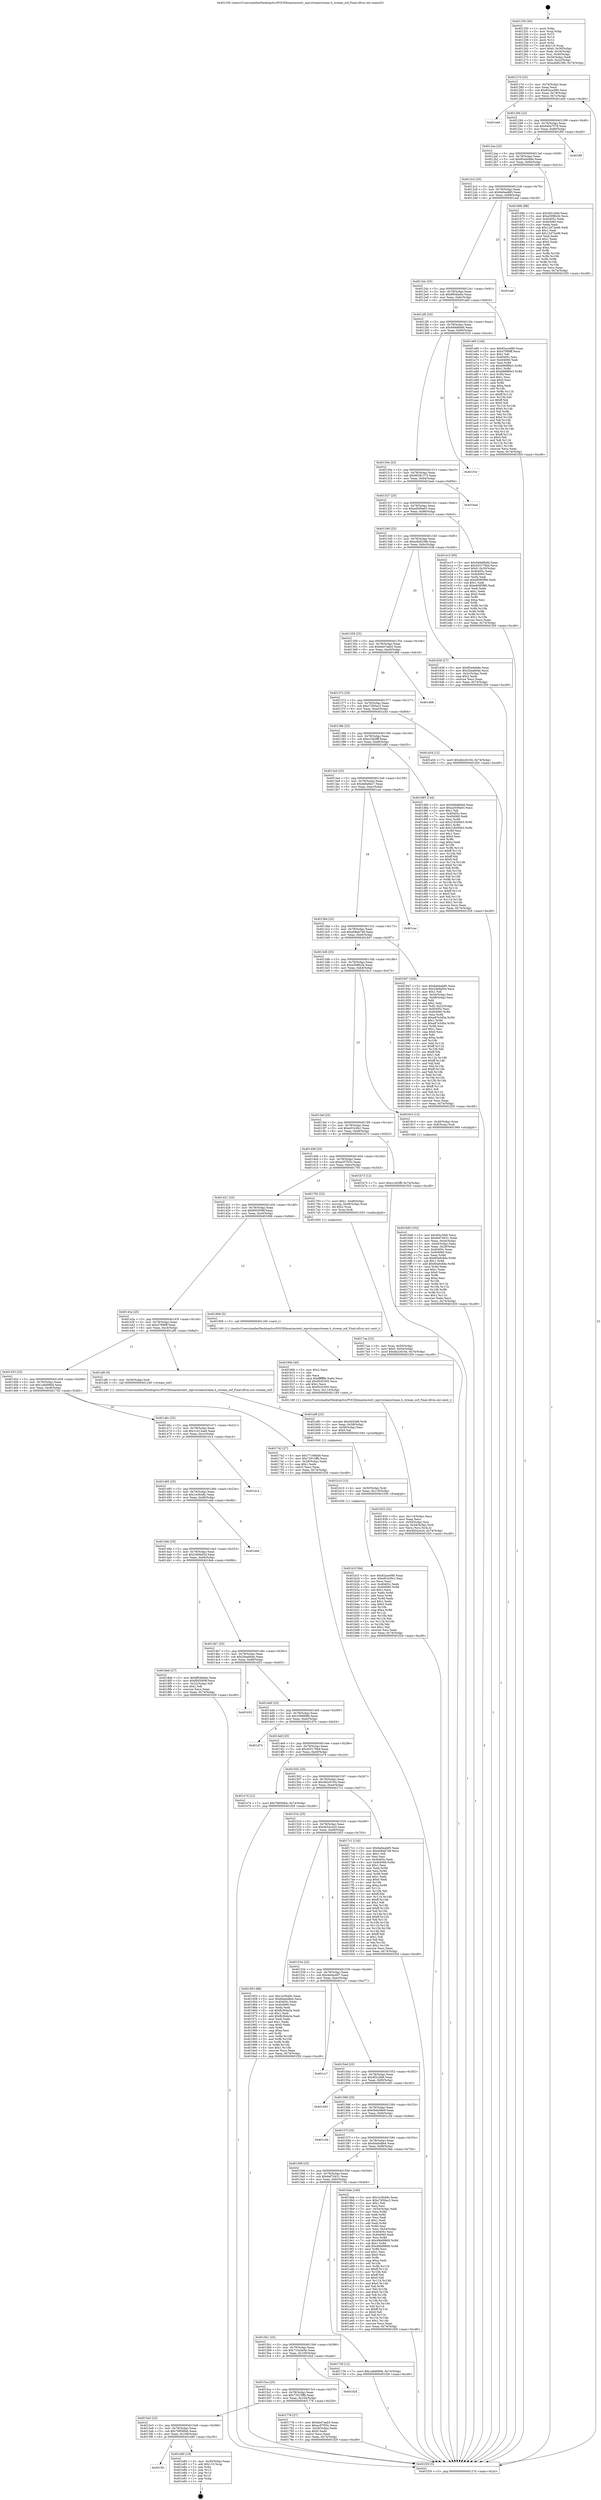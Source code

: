digraph "0x401250" {
  label = "0x401250 (/mnt/c/Users/mathe/Desktop/tcc/POCII/binaries/extr_mpvstreamstream.h_stream_eof_Final-ollvm.out::main(0))"
  labelloc = "t"
  node[shape=record]

  Entry [label="",width=0.3,height=0.3,shape=circle,fillcolor=black,style=filled]
  "0x40127d" [label="{
     0x40127d [23]\l
     | [instrs]\l
     &nbsp;&nbsp;0x40127d \<+3\>: mov -0x74(%rbp),%eax\l
     &nbsp;&nbsp;0x401280 \<+2\>: mov %eax,%ecx\l
     &nbsp;&nbsp;0x401282 \<+6\>: sub $0x82ace080,%ecx\l
     &nbsp;&nbsp;0x401288 \<+3\>: mov %eax,-0x78(%rbp)\l
     &nbsp;&nbsp;0x40128b \<+3\>: mov %ecx,-0x7c(%rbp)\l
     &nbsp;&nbsp;0x40128e \<+6\>: je 0000000000401ed4 \<main+0xc84\>\l
  }"]
  "0x401ed4" [label="{
     0x401ed4\l
  }", style=dashed]
  "0x401294" [label="{
     0x401294 [22]\l
     | [instrs]\l
     &nbsp;&nbsp;0x401294 \<+5\>: jmp 0000000000401299 \<main+0x49\>\l
     &nbsp;&nbsp;0x401299 \<+3\>: mov -0x78(%rbp),%eax\l
     &nbsp;&nbsp;0x40129c \<+5\>: sub $0x840a7578,%eax\l
     &nbsp;&nbsp;0x4012a1 \<+3\>: mov %eax,-0x80(%rbp)\l
     &nbsp;&nbsp;0x4012a4 \<+6\>: je 0000000000401f0f \<main+0xcbf\>\l
  }"]
  Exit [label="",width=0.3,height=0.3,shape=circle,fillcolor=black,style=filled,peripheries=2]
  "0x401f0f" [label="{
     0x401f0f\l
  }", style=dashed]
  "0x4012aa" [label="{
     0x4012aa [25]\l
     | [instrs]\l
     &nbsp;&nbsp;0x4012aa \<+5\>: jmp 00000000004012af \<main+0x5f\>\l
     &nbsp;&nbsp;0x4012af \<+3\>: mov -0x78(%rbp),%eax\l
     &nbsp;&nbsp;0x4012b2 \<+5\>: sub $0x85a4d48e,%eax\l
     &nbsp;&nbsp;0x4012b7 \<+6\>: mov %eax,-0x84(%rbp)\l
     &nbsp;&nbsp;0x4012bd \<+6\>: je 000000000040166b \<main+0x41b\>\l
  }"]
  "0x4015fc" [label="{
     0x4015fc\l
  }", style=dashed]
  "0x40166b" [label="{
     0x40166b [88]\l
     | [instrs]\l
     &nbsp;&nbsp;0x40166b \<+5\>: mov $0x4f2c2fe6,%eax\l
     &nbsp;&nbsp;0x401670 \<+5\>: mov $0xe599fe2b,%ecx\l
     &nbsp;&nbsp;0x401675 \<+7\>: mov 0x40405c,%edx\l
     &nbsp;&nbsp;0x40167c \<+7\>: mov 0x404060,%esi\l
     &nbsp;&nbsp;0x401683 \<+2\>: mov %edx,%edi\l
     &nbsp;&nbsp;0x401685 \<+6\>: sub $0x12d72ed6,%edi\l
     &nbsp;&nbsp;0x40168b \<+3\>: sub $0x1,%edi\l
     &nbsp;&nbsp;0x40168e \<+6\>: add $0x12d72ed6,%edi\l
     &nbsp;&nbsp;0x401694 \<+3\>: imul %edi,%edx\l
     &nbsp;&nbsp;0x401697 \<+3\>: and $0x1,%edx\l
     &nbsp;&nbsp;0x40169a \<+3\>: cmp $0x0,%edx\l
     &nbsp;&nbsp;0x40169d \<+4\>: sete %r8b\l
     &nbsp;&nbsp;0x4016a1 \<+3\>: cmp $0xa,%esi\l
     &nbsp;&nbsp;0x4016a4 \<+4\>: setl %r9b\l
     &nbsp;&nbsp;0x4016a8 \<+3\>: mov %r8b,%r10b\l
     &nbsp;&nbsp;0x4016ab \<+3\>: and %r9b,%r10b\l
     &nbsp;&nbsp;0x4016ae \<+3\>: xor %r9b,%r8b\l
     &nbsp;&nbsp;0x4016b1 \<+3\>: or %r8b,%r10b\l
     &nbsp;&nbsp;0x4016b4 \<+4\>: test $0x1,%r10b\l
     &nbsp;&nbsp;0x4016b8 \<+3\>: cmovne %ecx,%eax\l
     &nbsp;&nbsp;0x4016bb \<+3\>: mov %eax,-0x74(%rbp)\l
     &nbsp;&nbsp;0x4016be \<+5\>: jmp 0000000000401f29 \<main+0xcd9\>\l
  }"]
  "0x4012c3" [label="{
     0x4012c3 [25]\l
     | [instrs]\l
     &nbsp;&nbsp;0x4012c3 \<+5\>: jmp 00000000004012c8 \<main+0x78\>\l
     &nbsp;&nbsp;0x4012c8 \<+3\>: mov -0x78(%rbp),%eax\l
     &nbsp;&nbsp;0x4012cb \<+5\>: sub $0x8a0eab85,%eax\l
     &nbsp;&nbsp;0x4012d0 \<+6\>: mov %eax,-0x88(%rbp)\l
     &nbsp;&nbsp;0x4012d6 \<+6\>: je 0000000000401eaf \<main+0xc5f\>\l
  }"]
  "0x401e80" [label="{
     0x401e80 [19]\l
     | [instrs]\l
     &nbsp;&nbsp;0x401e80 \<+3\>: mov -0x30(%rbp),%eax\l
     &nbsp;&nbsp;0x401e83 \<+7\>: add $0x110,%rsp\l
     &nbsp;&nbsp;0x401e8a \<+1\>: pop %rbx\l
     &nbsp;&nbsp;0x401e8b \<+2\>: pop %r12\l
     &nbsp;&nbsp;0x401e8d \<+2\>: pop %r14\l
     &nbsp;&nbsp;0x401e8f \<+2\>: pop %r15\l
     &nbsp;&nbsp;0x401e91 \<+1\>: pop %rbp\l
     &nbsp;&nbsp;0x401e92 \<+1\>: ret\l
  }"]
  "0x401eaf" [label="{
     0x401eaf\l
  }", style=dashed]
  "0x4012dc" [label="{
     0x4012dc [25]\l
     | [instrs]\l
     &nbsp;&nbsp;0x4012dc \<+5\>: jmp 00000000004012e1 \<main+0x91\>\l
     &nbsp;&nbsp;0x4012e1 \<+3\>: mov -0x78(%rbp),%eax\l
     &nbsp;&nbsp;0x4012e4 \<+5\>: sub $0x8f04bebe,%eax\l
     &nbsp;&nbsp;0x4012e9 \<+6\>: mov %eax,-0x8c(%rbp)\l
     &nbsp;&nbsp;0x4012ef \<+6\>: je 0000000000401a60 \<main+0x810\>\l
  }"]
  "0x401b1f" [label="{
     0x401b1f [84]\l
     | [instrs]\l
     &nbsp;&nbsp;0x401b1f \<+5\>: mov $0x82ace080,%eax\l
     &nbsp;&nbsp;0x401b24 \<+5\>: mov $0xe91b3fe1,%esi\l
     &nbsp;&nbsp;0x401b29 \<+2\>: xor %ecx,%ecx\l
     &nbsp;&nbsp;0x401b2b \<+7\>: mov 0x40405c,%edx\l
     &nbsp;&nbsp;0x401b32 \<+8\>: mov 0x404060,%r8d\l
     &nbsp;&nbsp;0x401b3a \<+3\>: sub $0x1,%ecx\l
     &nbsp;&nbsp;0x401b3d \<+3\>: mov %edx,%r9d\l
     &nbsp;&nbsp;0x401b40 \<+3\>: add %ecx,%r9d\l
     &nbsp;&nbsp;0x401b43 \<+4\>: imul %r9d,%edx\l
     &nbsp;&nbsp;0x401b47 \<+3\>: and $0x1,%edx\l
     &nbsp;&nbsp;0x401b4a \<+3\>: cmp $0x0,%edx\l
     &nbsp;&nbsp;0x401b4d \<+4\>: sete %r10b\l
     &nbsp;&nbsp;0x401b51 \<+4\>: cmp $0xa,%r8d\l
     &nbsp;&nbsp;0x401b55 \<+4\>: setl %r11b\l
     &nbsp;&nbsp;0x401b59 \<+3\>: mov %r10b,%bl\l
     &nbsp;&nbsp;0x401b5c \<+3\>: and %r11b,%bl\l
     &nbsp;&nbsp;0x401b5f \<+3\>: xor %r11b,%r10b\l
     &nbsp;&nbsp;0x401b62 \<+3\>: or %r10b,%bl\l
     &nbsp;&nbsp;0x401b65 \<+3\>: test $0x1,%bl\l
     &nbsp;&nbsp;0x401b68 \<+3\>: cmovne %esi,%eax\l
     &nbsp;&nbsp;0x401b6b \<+3\>: mov %eax,-0x74(%rbp)\l
     &nbsp;&nbsp;0x401b6e \<+5\>: jmp 0000000000401f29 \<main+0xcd9\>\l
  }"]
  "0x401a60" [label="{
     0x401a60 [144]\l
     | [instrs]\l
     &nbsp;&nbsp;0x401a60 \<+5\>: mov $0x82ace080,%eax\l
     &nbsp;&nbsp;0x401a65 \<+5\>: mov $0x47999ff,%ecx\l
     &nbsp;&nbsp;0x401a6a \<+2\>: mov $0x1,%dl\l
     &nbsp;&nbsp;0x401a6c \<+7\>: mov 0x40405c,%esi\l
     &nbsp;&nbsp;0x401a73 \<+7\>: mov 0x404060,%edi\l
     &nbsp;&nbsp;0x401a7a \<+3\>: mov %esi,%r8d\l
     &nbsp;&nbsp;0x401a7d \<+7\>: sub $0xb968f0e3,%r8d\l
     &nbsp;&nbsp;0x401a84 \<+4\>: sub $0x1,%r8d\l
     &nbsp;&nbsp;0x401a88 \<+7\>: add $0xb968f0e3,%r8d\l
     &nbsp;&nbsp;0x401a8f \<+4\>: imul %r8d,%esi\l
     &nbsp;&nbsp;0x401a93 \<+3\>: and $0x1,%esi\l
     &nbsp;&nbsp;0x401a96 \<+3\>: cmp $0x0,%esi\l
     &nbsp;&nbsp;0x401a99 \<+4\>: sete %r9b\l
     &nbsp;&nbsp;0x401a9d \<+3\>: cmp $0xa,%edi\l
     &nbsp;&nbsp;0x401aa0 \<+4\>: setl %r10b\l
     &nbsp;&nbsp;0x401aa4 \<+3\>: mov %r9b,%r11b\l
     &nbsp;&nbsp;0x401aa7 \<+4\>: xor $0xff,%r11b\l
     &nbsp;&nbsp;0x401aab \<+3\>: mov %r10b,%bl\l
     &nbsp;&nbsp;0x401aae \<+3\>: xor $0xff,%bl\l
     &nbsp;&nbsp;0x401ab1 \<+3\>: xor $0x0,%dl\l
     &nbsp;&nbsp;0x401ab4 \<+3\>: mov %r11b,%r14b\l
     &nbsp;&nbsp;0x401ab7 \<+4\>: and $0x0,%r14b\l
     &nbsp;&nbsp;0x401abb \<+3\>: and %dl,%r9b\l
     &nbsp;&nbsp;0x401abe \<+3\>: mov %bl,%r15b\l
     &nbsp;&nbsp;0x401ac1 \<+4\>: and $0x0,%r15b\l
     &nbsp;&nbsp;0x401ac5 \<+3\>: and %dl,%r10b\l
     &nbsp;&nbsp;0x401ac8 \<+3\>: or %r9b,%r14b\l
     &nbsp;&nbsp;0x401acb \<+3\>: or %r10b,%r15b\l
     &nbsp;&nbsp;0x401ace \<+3\>: xor %r15b,%r14b\l
     &nbsp;&nbsp;0x401ad1 \<+3\>: or %bl,%r11b\l
     &nbsp;&nbsp;0x401ad4 \<+4\>: xor $0xff,%r11b\l
     &nbsp;&nbsp;0x401ad8 \<+3\>: or $0x0,%dl\l
     &nbsp;&nbsp;0x401adb \<+3\>: and %dl,%r11b\l
     &nbsp;&nbsp;0x401ade \<+3\>: or %r11b,%r14b\l
     &nbsp;&nbsp;0x401ae1 \<+4\>: test $0x1,%r14b\l
     &nbsp;&nbsp;0x401ae5 \<+3\>: cmovne %ecx,%eax\l
     &nbsp;&nbsp;0x401ae8 \<+3\>: mov %eax,-0x74(%rbp)\l
     &nbsp;&nbsp;0x401aeb \<+5\>: jmp 0000000000401f29 \<main+0xcd9\>\l
  }"]
  "0x4012f5" [label="{
     0x4012f5 [25]\l
     | [instrs]\l
     &nbsp;&nbsp;0x4012f5 \<+5\>: jmp 00000000004012fa \<main+0xaa\>\l
     &nbsp;&nbsp;0x4012fa \<+3\>: mov -0x78(%rbp),%eax\l
     &nbsp;&nbsp;0x4012fd \<+5\>: sub $0x949d6b9d,%eax\l
     &nbsp;&nbsp;0x401302 \<+6\>: mov %eax,-0x90(%rbp)\l
     &nbsp;&nbsp;0x401308 \<+6\>: je 0000000000401f1b \<main+0xccb\>\l
  }"]
  "0x401b10" [label="{
     0x401b10 [15]\l
     | [instrs]\l
     &nbsp;&nbsp;0x401b10 \<+4\>: mov -0x50(%rbp),%rdi\l
     &nbsp;&nbsp;0x401b14 \<+6\>: mov %eax,-0x118(%rbp)\l
     &nbsp;&nbsp;0x401b1a \<+5\>: call 0000000000401030 \<free@plt\>\l
     | [calls]\l
     &nbsp;&nbsp;0x401030 \{1\} (unknown)\l
  }"]
  "0x401f1b" [label="{
     0x401f1b\l
  }", style=dashed]
  "0x40130e" [label="{
     0x40130e [25]\l
     | [instrs]\l
     &nbsp;&nbsp;0x40130e \<+5\>: jmp 0000000000401313 \<main+0xc3\>\l
     &nbsp;&nbsp;0x401313 \<+3\>: mov -0x78(%rbp),%eax\l
     &nbsp;&nbsp;0x401316 \<+5\>: sub $0x96381375,%eax\l
     &nbsp;&nbsp;0x40131b \<+6\>: mov %eax,-0x94(%rbp)\l
     &nbsp;&nbsp;0x401321 \<+6\>: je 0000000000401bad \<main+0x95d\>\l
  }"]
  "0x401af9" [label="{
     0x401af9 [23]\l
     | [instrs]\l
     &nbsp;&nbsp;0x401af9 \<+10\>: movabs $0x4020d6,%rdi\l
     &nbsp;&nbsp;0x401b03 \<+3\>: mov %eax,-0x58(%rbp)\l
     &nbsp;&nbsp;0x401b06 \<+3\>: mov -0x58(%rbp),%esi\l
     &nbsp;&nbsp;0x401b09 \<+2\>: mov $0x0,%al\l
     &nbsp;&nbsp;0x401b0b \<+5\>: call 0000000000401040 \<printf@plt\>\l
     | [calls]\l
     &nbsp;&nbsp;0x401040 \{1\} (unknown)\l
  }"]
  "0x401bad" [label="{
     0x401bad\l
  }", style=dashed]
  "0x401327" [label="{
     0x401327 [25]\l
     | [instrs]\l
     &nbsp;&nbsp;0x401327 \<+5\>: jmp 000000000040132c \<main+0xdc\>\l
     &nbsp;&nbsp;0x40132c \<+3\>: mov -0x78(%rbp),%eax\l
     &nbsp;&nbsp;0x40132f \<+5\>: sub $0xa4509a03,%eax\l
     &nbsp;&nbsp;0x401334 \<+6\>: mov %eax,-0x98(%rbp)\l
     &nbsp;&nbsp;0x40133a \<+6\>: je 0000000000401e15 \<main+0xbc5\>\l
  }"]
  "0x401933" [label="{
     0x401933 [32]\l
     | [instrs]\l
     &nbsp;&nbsp;0x401933 \<+6\>: mov -0x114(%rbp),%ecx\l
     &nbsp;&nbsp;0x401939 \<+3\>: imul %eax,%ecx\l
     &nbsp;&nbsp;0x40193c \<+4\>: mov -0x50(%rbp),%rsi\l
     &nbsp;&nbsp;0x401940 \<+4\>: movslq -0x54(%rbp),%rdi\l
     &nbsp;&nbsp;0x401944 \<+3\>: mov %ecx,(%rsi,%rdi,4)\l
     &nbsp;&nbsp;0x401947 \<+7\>: movl $0x4b54ce24,-0x74(%rbp)\l
     &nbsp;&nbsp;0x40194e \<+5\>: jmp 0000000000401f29 \<main+0xcd9\>\l
  }"]
  "0x401e15" [label="{
     0x401e15 [95]\l
     | [instrs]\l
     &nbsp;&nbsp;0x401e15 \<+5\>: mov $0x949d6b9d,%eax\l
     &nbsp;&nbsp;0x401e1a \<+5\>: mov $0x403176bd,%ecx\l
     &nbsp;&nbsp;0x401e1f \<+7\>: movl $0x0,-0x30(%rbp)\l
     &nbsp;&nbsp;0x401e26 \<+7\>: mov 0x40405c,%edx\l
     &nbsp;&nbsp;0x401e2d \<+7\>: mov 0x404060,%esi\l
     &nbsp;&nbsp;0x401e34 \<+2\>: mov %edx,%edi\l
     &nbsp;&nbsp;0x401e36 \<+6\>: add $0xe6085f96,%edi\l
     &nbsp;&nbsp;0x401e3c \<+3\>: sub $0x1,%edi\l
     &nbsp;&nbsp;0x401e3f \<+6\>: sub $0xe6085f96,%edi\l
     &nbsp;&nbsp;0x401e45 \<+3\>: imul %edi,%edx\l
     &nbsp;&nbsp;0x401e48 \<+3\>: and $0x1,%edx\l
     &nbsp;&nbsp;0x401e4b \<+3\>: cmp $0x0,%edx\l
     &nbsp;&nbsp;0x401e4e \<+4\>: sete %r8b\l
     &nbsp;&nbsp;0x401e52 \<+3\>: cmp $0xa,%esi\l
     &nbsp;&nbsp;0x401e55 \<+4\>: setl %r9b\l
     &nbsp;&nbsp;0x401e59 \<+3\>: mov %r8b,%r10b\l
     &nbsp;&nbsp;0x401e5c \<+3\>: and %r9b,%r10b\l
     &nbsp;&nbsp;0x401e5f \<+3\>: xor %r9b,%r8b\l
     &nbsp;&nbsp;0x401e62 \<+3\>: or %r8b,%r10b\l
     &nbsp;&nbsp;0x401e65 \<+4\>: test $0x1,%r10b\l
     &nbsp;&nbsp;0x401e69 \<+3\>: cmovne %ecx,%eax\l
     &nbsp;&nbsp;0x401e6c \<+3\>: mov %eax,-0x74(%rbp)\l
     &nbsp;&nbsp;0x401e6f \<+5\>: jmp 0000000000401f29 \<main+0xcd9\>\l
  }"]
  "0x401340" [label="{
     0x401340 [25]\l
     | [instrs]\l
     &nbsp;&nbsp;0x401340 \<+5\>: jmp 0000000000401345 \<main+0xf5\>\l
     &nbsp;&nbsp;0x401345 \<+3\>: mov -0x78(%rbp),%eax\l
     &nbsp;&nbsp;0x401348 \<+5\>: sub $0xa4b8239b,%eax\l
     &nbsp;&nbsp;0x40134d \<+6\>: mov %eax,-0x9c(%rbp)\l
     &nbsp;&nbsp;0x401353 \<+6\>: je 0000000000401638 \<main+0x3e8\>\l
  }"]
  "0x40190b" [label="{
     0x40190b [40]\l
     | [instrs]\l
     &nbsp;&nbsp;0x40190b \<+5\>: mov $0x2,%ecx\l
     &nbsp;&nbsp;0x401910 \<+1\>: cltd\l
     &nbsp;&nbsp;0x401911 \<+2\>: idiv %ecx\l
     &nbsp;&nbsp;0x401913 \<+6\>: imul $0xfffffffe,%edx,%ecx\l
     &nbsp;&nbsp;0x401919 \<+6\>: add $0xf5cf1005,%ecx\l
     &nbsp;&nbsp;0x40191f \<+3\>: add $0x1,%ecx\l
     &nbsp;&nbsp;0x401922 \<+6\>: sub $0xf5cf1005,%ecx\l
     &nbsp;&nbsp;0x401928 \<+6\>: mov %ecx,-0x114(%rbp)\l
     &nbsp;&nbsp;0x40192e \<+5\>: call 0000000000401160 \<next_i\>\l
     | [calls]\l
     &nbsp;&nbsp;0x401160 \{1\} (/mnt/c/Users/mathe/Desktop/tcc/POCII/binaries/extr_mpvstreamstream.h_stream_eof_Final-ollvm.out::next_i)\l
  }"]
  "0x401638" [label="{
     0x401638 [27]\l
     | [instrs]\l
     &nbsp;&nbsp;0x401638 \<+5\>: mov $0x85a4d48e,%eax\l
     &nbsp;&nbsp;0x40163d \<+5\>: mov $0x2bea6d4e,%ecx\l
     &nbsp;&nbsp;0x401642 \<+3\>: mov -0x2c(%rbp),%edx\l
     &nbsp;&nbsp;0x401645 \<+3\>: cmp $0x2,%edx\l
     &nbsp;&nbsp;0x401648 \<+3\>: cmovne %ecx,%eax\l
     &nbsp;&nbsp;0x40164b \<+3\>: mov %eax,-0x74(%rbp)\l
     &nbsp;&nbsp;0x40164e \<+5\>: jmp 0000000000401f29 \<main+0xcd9\>\l
  }"]
  "0x401359" [label="{
     0x401359 [25]\l
     | [instrs]\l
     &nbsp;&nbsp;0x401359 \<+5\>: jmp 000000000040135e \<main+0x10e\>\l
     &nbsp;&nbsp;0x40135e \<+3\>: mov -0x78(%rbp),%eax\l
     &nbsp;&nbsp;0x401361 \<+5\>: sub $0xbbd7aeb5,%eax\l
     &nbsp;&nbsp;0x401366 \<+6\>: mov %eax,-0xa0(%rbp)\l
     &nbsp;&nbsp;0x40136c \<+6\>: je 0000000000401d68 \<main+0xb18\>\l
  }"]
  "0x401f29" [label="{
     0x401f29 [5]\l
     | [instrs]\l
     &nbsp;&nbsp;0x401f29 \<+5\>: jmp 000000000040127d \<main+0x2d\>\l
  }"]
  "0x401250" [label="{
     0x401250 [45]\l
     | [instrs]\l
     &nbsp;&nbsp;0x401250 \<+1\>: push %rbp\l
     &nbsp;&nbsp;0x401251 \<+3\>: mov %rsp,%rbp\l
     &nbsp;&nbsp;0x401254 \<+2\>: push %r15\l
     &nbsp;&nbsp;0x401256 \<+2\>: push %r14\l
     &nbsp;&nbsp;0x401258 \<+2\>: push %r12\l
     &nbsp;&nbsp;0x40125a \<+1\>: push %rbx\l
     &nbsp;&nbsp;0x40125b \<+7\>: sub $0x110,%rsp\l
     &nbsp;&nbsp;0x401262 \<+7\>: movl $0x0,-0x30(%rbp)\l
     &nbsp;&nbsp;0x401269 \<+3\>: mov %edi,-0x34(%rbp)\l
     &nbsp;&nbsp;0x40126c \<+4\>: mov %rsi,-0x40(%rbp)\l
     &nbsp;&nbsp;0x401270 \<+3\>: mov -0x34(%rbp),%edi\l
     &nbsp;&nbsp;0x401273 \<+3\>: mov %edi,-0x2c(%rbp)\l
     &nbsp;&nbsp;0x401276 \<+7\>: movl $0xa4b8239b,-0x74(%rbp)\l
  }"]
  "0x4017aa" [label="{
     0x4017aa [23]\l
     | [instrs]\l
     &nbsp;&nbsp;0x4017aa \<+4\>: mov %rax,-0x50(%rbp)\l
     &nbsp;&nbsp;0x4017ae \<+7\>: movl $0x0,-0x54(%rbp)\l
     &nbsp;&nbsp;0x4017b5 \<+7\>: movl $0x4b2c6164,-0x74(%rbp)\l
     &nbsp;&nbsp;0x4017bc \<+5\>: jmp 0000000000401f29 \<main+0xcd9\>\l
  }"]
  "0x401d68" [label="{
     0x401d68\l
  }", style=dashed]
  "0x401372" [label="{
     0x401372 [25]\l
     | [instrs]\l
     &nbsp;&nbsp;0x401372 \<+5\>: jmp 0000000000401377 \<main+0x127\>\l
     &nbsp;&nbsp;0x401377 \<+3\>: mov -0x78(%rbp),%eax\l
     &nbsp;&nbsp;0x40137a \<+5\>: sub $0xc7d50ac3,%eax\l
     &nbsp;&nbsp;0x40137f \<+6\>: mov %eax,-0xa4(%rbp)\l
     &nbsp;&nbsp;0x401385 \<+6\>: je 0000000000401a54 \<main+0x804\>\l
  }"]
  "0x4015e3" [label="{
     0x4015e3 [25]\l
     | [instrs]\l
     &nbsp;&nbsp;0x4015e3 \<+5\>: jmp 00000000004015e8 \<main+0x398\>\l
     &nbsp;&nbsp;0x4015e8 \<+3\>: mov -0x78(%rbp),%eax\l
     &nbsp;&nbsp;0x4015eb \<+5\>: sub $0x76856feb,%eax\l
     &nbsp;&nbsp;0x4015f0 \<+6\>: mov %eax,-0x108(%rbp)\l
     &nbsp;&nbsp;0x4015f6 \<+6\>: je 0000000000401e80 \<main+0xc30\>\l
  }"]
  "0x401a54" [label="{
     0x401a54 [12]\l
     | [instrs]\l
     &nbsp;&nbsp;0x401a54 \<+7\>: movl $0x4b2c6164,-0x74(%rbp)\l
     &nbsp;&nbsp;0x401a5b \<+5\>: jmp 0000000000401f29 \<main+0xcd9\>\l
  }"]
  "0x40138b" [label="{
     0x40138b [25]\l
     | [instrs]\l
     &nbsp;&nbsp;0x40138b \<+5\>: jmp 0000000000401390 \<main+0x140\>\l
     &nbsp;&nbsp;0x401390 \<+3\>: mov -0x78(%rbp),%eax\l
     &nbsp;&nbsp;0x401393 \<+5\>: sub $0xcc3d2fff,%eax\l
     &nbsp;&nbsp;0x401398 \<+6\>: mov %eax,-0xa8(%rbp)\l
     &nbsp;&nbsp;0x40139e \<+6\>: je 0000000000401d85 \<main+0xb35\>\l
  }"]
  "0x401778" [label="{
     0x401778 [27]\l
     | [instrs]\l
     &nbsp;&nbsp;0x401778 \<+5\>: mov $0xbbd7aeb5,%eax\l
     &nbsp;&nbsp;0x40177d \<+5\>: mov $0xec97f55c,%ecx\l
     &nbsp;&nbsp;0x401782 \<+3\>: mov -0x28(%rbp),%edx\l
     &nbsp;&nbsp;0x401785 \<+3\>: cmp $0x0,%edx\l
     &nbsp;&nbsp;0x401788 \<+3\>: cmove %ecx,%eax\l
     &nbsp;&nbsp;0x40178b \<+3\>: mov %eax,-0x74(%rbp)\l
     &nbsp;&nbsp;0x40178e \<+5\>: jmp 0000000000401f29 \<main+0xcd9\>\l
  }"]
  "0x401d85" [label="{
     0x401d85 [144]\l
     | [instrs]\l
     &nbsp;&nbsp;0x401d85 \<+5\>: mov $0x949d6b9d,%eax\l
     &nbsp;&nbsp;0x401d8a \<+5\>: mov $0xa4509a03,%ecx\l
     &nbsp;&nbsp;0x401d8f \<+2\>: mov $0x1,%dl\l
     &nbsp;&nbsp;0x401d91 \<+7\>: mov 0x40405c,%esi\l
     &nbsp;&nbsp;0x401d98 \<+7\>: mov 0x404060,%edi\l
     &nbsp;&nbsp;0x401d9f \<+3\>: mov %esi,%r8d\l
     &nbsp;&nbsp;0x401da2 \<+7\>: sub $0x218260b3,%r8d\l
     &nbsp;&nbsp;0x401da9 \<+4\>: sub $0x1,%r8d\l
     &nbsp;&nbsp;0x401dad \<+7\>: add $0x218260b3,%r8d\l
     &nbsp;&nbsp;0x401db4 \<+4\>: imul %r8d,%esi\l
     &nbsp;&nbsp;0x401db8 \<+3\>: and $0x1,%esi\l
     &nbsp;&nbsp;0x401dbb \<+3\>: cmp $0x0,%esi\l
     &nbsp;&nbsp;0x401dbe \<+4\>: sete %r9b\l
     &nbsp;&nbsp;0x401dc2 \<+3\>: cmp $0xa,%edi\l
     &nbsp;&nbsp;0x401dc5 \<+4\>: setl %r10b\l
     &nbsp;&nbsp;0x401dc9 \<+3\>: mov %r9b,%r11b\l
     &nbsp;&nbsp;0x401dcc \<+4\>: xor $0xff,%r11b\l
     &nbsp;&nbsp;0x401dd0 \<+3\>: mov %r10b,%bl\l
     &nbsp;&nbsp;0x401dd3 \<+3\>: xor $0xff,%bl\l
     &nbsp;&nbsp;0x401dd6 \<+3\>: xor $0x0,%dl\l
     &nbsp;&nbsp;0x401dd9 \<+3\>: mov %r11b,%r14b\l
     &nbsp;&nbsp;0x401ddc \<+4\>: and $0x0,%r14b\l
     &nbsp;&nbsp;0x401de0 \<+3\>: and %dl,%r9b\l
     &nbsp;&nbsp;0x401de3 \<+3\>: mov %bl,%r15b\l
     &nbsp;&nbsp;0x401de6 \<+4\>: and $0x0,%r15b\l
     &nbsp;&nbsp;0x401dea \<+3\>: and %dl,%r10b\l
     &nbsp;&nbsp;0x401ded \<+3\>: or %r9b,%r14b\l
     &nbsp;&nbsp;0x401df0 \<+3\>: or %r10b,%r15b\l
     &nbsp;&nbsp;0x401df3 \<+3\>: xor %r15b,%r14b\l
     &nbsp;&nbsp;0x401df6 \<+3\>: or %bl,%r11b\l
     &nbsp;&nbsp;0x401df9 \<+4\>: xor $0xff,%r11b\l
     &nbsp;&nbsp;0x401dfd \<+3\>: or $0x0,%dl\l
     &nbsp;&nbsp;0x401e00 \<+3\>: and %dl,%r11b\l
     &nbsp;&nbsp;0x401e03 \<+3\>: or %r11b,%r14b\l
     &nbsp;&nbsp;0x401e06 \<+4\>: test $0x1,%r14b\l
     &nbsp;&nbsp;0x401e0a \<+3\>: cmovne %ecx,%eax\l
     &nbsp;&nbsp;0x401e0d \<+3\>: mov %eax,-0x74(%rbp)\l
     &nbsp;&nbsp;0x401e10 \<+5\>: jmp 0000000000401f29 \<main+0xcd9\>\l
  }"]
  "0x4013a4" [label="{
     0x4013a4 [25]\l
     | [instrs]\l
     &nbsp;&nbsp;0x4013a4 \<+5\>: jmp 00000000004013a9 \<main+0x159\>\l
     &nbsp;&nbsp;0x4013a9 \<+3\>: mov -0x78(%rbp),%eax\l
     &nbsp;&nbsp;0x4013ac \<+5\>: sub $0xde6a6bc7,%eax\l
     &nbsp;&nbsp;0x4013b1 \<+6\>: mov %eax,-0xac(%rbp)\l
     &nbsp;&nbsp;0x4013b7 \<+6\>: je 0000000000401cac \<main+0xa5c\>\l
  }"]
  "0x4015ca" [label="{
     0x4015ca [25]\l
     | [instrs]\l
     &nbsp;&nbsp;0x4015ca \<+5\>: jmp 00000000004015cf \<main+0x37f\>\l
     &nbsp;&nbsp;0x4015cf \<+3\>: mov -0x78(%rbp),%eax\l
     &nbsp;&nbsp;0x4015d2 \<+5\>: sub $0x72915ffb,%eax\l
     &nbsp;&nbsp;0x4015d7 \<+6\>: mov %eax,-0x104(%rbp)\l
     &nbsp;&nbsp;0x4015dd \<+6\>: je 0000000000401778 \<main+0x528\>\l
  }"]
  "0x401cac" [label="{
     0x401cac\l
  }", style=dashed]
  "0x4013bd" [label="{
     0x4013bd [25]\l
     | [instrs]\l
     &nbsp;&nbsp;0x4013bd \<+5\>: jmp 00000000004013c2 \<main+0x172\>\l
     &nbsp;&nbsp;0x4013c2 \<+3\>: mov -0x78(%rbp),%eax\l
     &nbsp;&nbsp;0x4013c5 \<+5\>: sub $0xe08ab7e9,%eax\l
     &nbsp;&nbsp;0x4013ca \<+6\>: mov %eax,-0xb0(%rbp)\l
     &nbsp;&nbsp;0x4013d0 \<+6\>: je 0000000000401847 \<main+0x5f7\>\l
  }"]
  "0x401d2d" [label="{
     0x401d2d\l
  }", style=dashed]
  "0x401847" [label="{
     0x401847 [164]\l
     | [instrs]\l
     &nbsp;&nbsp;0x401847 \<+5\>: mov $0x8a0eab85,%eax\l
     &nbsp;&nbsp;0x40184c \<+5\>: mov $0x2469af3d,%ecx\l
     &nbsp;&nbsp;0x401851 \<+2\>: mov $0x1,%dl\l
     &nbsp;&nbsp;0x401853 \<+3\>: mov -0x54(%rbp),%esi\l
     &nbsp;&nbsp;0x401856 \<+3\>: cmp -0x48(%rbp),%esi\l
     &nbsp;&nbsp;0x401859 \<+4\>: setl %dil\l
     &nbsp;&nbsp;0x40185d \<+4\>: and $0x1,%dil\l
     &nbsp;&nbsp;0x401861 \<+4\>: mov %dil,-0x22(%rbp)\l
     &nbsp;&nbsp;0x401865 \<+7\>: mov 0x40405c,%esi\l
     &nbsp;&nbsp;0x40186c \<+8\>: mov 0x404060,%r8d\l
     &nbsp;&nbsp;0x401874 \<+3\>: mov %esi,%r9d\l
     &nbsp;&nbsp;0x401877 \<+7\>: add $0xa87e3d0a,%r9d\l
     &nbsp;&nbsp;0x40187e \<+4\>: sub $0x1,%r9d\l
     &nbsp;&nbsp;0x401882 \<+7\>: sub $0xa87e3d0a,%r9d\l
     &nbsp;&nbsp;0x401889 \<+4\>: imul %r9d,%esi\l
     &nbsp;&nbsp;0x40188d \<+3\>: and $0x1,%esi\l
     &nbsp;&nbsp;0x401890 \<+3\>: cmp $0x0,%esi\l
     &nbsp;&nbsp;0x401893 \<+4\>: sete %dil\l
     &nbsp;&nbsp;0x401897 \<+4\>: cmp $0xa,%r8d\l
     &nbsp;&nbsp;0x40189b \<+4\>: setl %r10b\l
     &nbsp;&nbsp;0x40189f \<+3\>: mov %dil,%r11b\l
     &nbsp;&nbsp;0x4018a2 \<+4\>: xor $0xff,%r11b\l
     &nbsp;&nbsp;0x4018a6 \<+3\>: mov %r10b,%bl\l
     &nbsp;&nbsp;0x4018a9 \<+3\>: xor $0xff,%bl\l
     &nbsp;&nbsp;0x4018ac \<+3\>: xor $0x1,%dl\l
     &nbsp;&nbsp;0x4018af \<+3\>: mov %r11b,%r14b\l
     &nbsp;&nbsp;0x4018b2 \<+4\>: and $0xff,%r14b\l
     &nbsp;&nbsp;0x4018b6 \<+3\>: and %dl,%dil\l
     &nbsp;&nbsp;0x4018b9 \<+3\>: mov %bl,%r15b\l
     &nbsp;&nbsp;0x4018bc \<+4\>: and $0xff,%r15b\l
     &nbsp;&nbsp;0x4018c0 \<+3\>: and %dl,%r10b\l
     &nbsp;&nbsp;0x4018c3 \<+3\>: or %dil,%r14b\l
     &nbsp;&nbsp;0x4018c6 \<+3\>: or %r10b,%r15b\l
     &nbsp;&nbsp;0x4018c9 \<+3\>: xor %r15b,%r14b\l
     &nbsp;&nbsp;0x4018cc \<+3\>: or %bl,%r11b\l
     &nbsp;&nbsp;0x4018cf \<+4\>: xor $0xff,%r11b\l
     &nbsp;&nbsp;0x4018d3 \<+3\>: or $0x1,%dl\l
     &nbsp;&nbsp;0x4018d6 \<+3\>: and %dl,%r11b\l
     &nbsp;&nbsp;0x4018d9 \<+3\>: or %r11b,%r14b\l
     &nbsp;&nbsp;0x4018dc \<+4\>: test $0x1,%r14b\l
     &nbsp;&nbsp;0x4018e0 \<+3\>: cmovne %ecx,%eax\l
     &nbsp;&nbsp;0x4018e3 \<+3\>: mov %eax,-0x74(%rbp)\l
     &nbsp;&nbsp;0x4018e6 \<+5\>: jmp 0000000000401f29 \<main+0xcd9\>\l
  }"]
  "0x4013d6" [label="{
     0x4013d6 [25]\l
     | [instrs]\l
     &nbsp;&nbsp;0x4013d6 \<+5\>: jmp 00000000004013db \<main+0x18b\>\l
     &nbsp;&nbsp;0x4013db \<+3\>: mov -0x78(%rbp),%eax\l
     &nbsp;&nbsp;0x4013de \<+5\>: sub $0xe599fe2b,%eax\l
     &nbsp;&nbsp;0x4013e3 \<+6\>: mov %eax,-0xb4(%rbp)\l
     &nbsp;&nbsp;0x4013e9 \<+6\>: je 00000000004016c3 \<main+0x473\>\l
  }"]
  "0x4015b1" [label="{
     0x4015b1 [25]\l
     | [instrs]\l
     &nbsp;&nbsp;0x4015b1 \<+5\>: jmp 00000000004015b6 \<main+0x366\>\l
     &nbsp;&nbsp;0x4015b6 \<+3\>: mov -0x78(%rbp),%eax\l
     &nbsp;&nbsp;0x4015b9 \<+5\>: sub $0x710a2e5b,%eax\l
     &nbsp;&nbsp;0x4015be \<+6\>: mov %eax,-0x100(%rbp)\l
     &nbsp;&nbsp;0x4015c4 \<+6\>: je 0000000000401d2d \<main+0xadd\>\l
  }"]
  "0x4016c3" [label="{
     0x4016c3 [13]\l
     | [instrs]\l
     &nbsp;&nbsp;0x4016c3 \<+4\>: mov -0x40(%rbp),%rax\l
     &nbsp;&nbsp;0x4016c7 \<+4\>: mov 0x8(%rax),%rdi\l
     &nbsp;&nbsp;0x4016cb \<+5\>: call 0000000000401060 \<atoi@plt\>\l
     | [calls]\l
     &nbsp;&nbsp;0x401060 \{1\} (unknown)\l
  }"]
  "0x4013ef" [label="{
     0x4013ef [25]\l
     | [instrs]\l
     &nbsp;&nbsp;0x4013ef \<+5\>: jmp 00000000004013f4 \<main+0x1a4\>\l
     &nbsp;&nbsp;0x4013f4 \<+3\>: mov -0x78(%rbp),%eax\l
     &nbsp;&nbsp;0x4013f7 \<+5\>: sub $0xe91b3fe1,%eax\l
     &nbsp;&nbsp;0x4013fc \<+6\>: mov %eax,-0xb8(%rbp)\l
     &nbsp;&nbsp;0x401402 \<+6\>: je 0000000000401b73 \<main+0x923\>\l
  }"]
  "0x4016d0" [label="{
     0x4016d0 [102]\l
     | [instrs]\l
     &nbsp;&nbsp;0x4016d0 \<+5\>: mov $0x4f2c2fe6,%ecx\l
     &nbsp;&nbsp;0x4016d5 \<+5\>: mov $0x6ef7d431,%edx\l
     &nbsp;&nbsp;0x4016da \<+3\>: mov %eax,-0x44(%rbp)\l
     &nbsp;&nbsp;0x4016dd \<+3\>: mov -0x44(%rbp),%eax\l
     &nbsp;&nbsp;0x4016e0 \<+3\>: mov %eax,-0x28(%rbp)\l
     &nbsp;&nbsp;0x4016e3 \<+7\>: mov 0x40405c,%eax\l
     &nbsp;&nbsp;0x4016ea \<+7\>: mov 0x404060,%esi\l
     &nbsp;&nbsp;0x4016f1 \<+3\>: mov %eax,%r8d\l
     &nbsp;&nbsp;0x4016f4 \<+7\>: sub $0x60a9c8de,%r8d\l
     &nbsp;&nbsp;0x4016fb \<+4\>: sub $0x1,%r8d\l
     &nbsp;&nbsp;0x4016ff \<+7\>: add $0x60a9c8de,%r8d\l
     &nbsp;&nbsp;0x401706 \<+4\>: imul %r8d,%eax\l
     &nbsp;&nbsp;0x40170a \<+3\>: and $0x1,%eax\l
     &nbsp;&nbsp;0x40170d \<+3\>: cmp $0x0,%eax\l
     &nbsp;&nbsp;0x401710 \<+4\>: sete %r9b\l
     &nbsp;&nbsp;0x401714 \<+3\>: cmp $0xa,%esi\l
     &nbsp;&nbsp;0x401717 \<+4\>: setl %r10b\l
     &nbsp;&nbsp;0x40171b \<+3\>: mov %r9b,%r11b\l
     &nbsp;&nbsp;0x40171e \<+3\>: and %r10b,%r11b\l
     &nbsp;&nbsp;0x401721 \<+3\>: xor %r10b,%r9b\l
     &nbsp;&nbsp;0x401724 \<+3\>: or %r9b,%r11b\l
     &nbsp;&nbsp;0x401727 \<+4\>: test $0x1,%r11b\l
     &nbsp;&nbsp;0x40172b \<+3\>: cmovne %edx,%ecx\l
     &nbsp;&nbsp;0x40172e \<+3\>: mov %ecx,-0x74(%rbp)\l
     &nbsp;&nbsp;0x401731 \<+5\>: jmp 0000000000401f29 \<main+0xcd9\>\l
  }"]
  "0x401736" [label="{
     0x401736 [12]\l
     | [instrs]\l
     &nbsp;&nbsp;0x401736 \<+7\>: movl $0x1a6d990d,-0x74(%rbp)\l
     &nbsp;&nbsp;0x40173d \<+5\>: jmp 0000000000401f29 \<main+0xcd9\>\l
  }"]
  "0x401b73" [label="{
     0x401b73 [12]\l
     | [instrs]\l
     &nbsp;&nbsp;0x401b73 \<+7\>: movl $0xcc3d2fff,-0x74(%rbp)\l
     &nbsp;&nbsp;0x401b7a \<+5\>: jmp 0000000000401f29 \<main+0xcd9\>\l
  }"]
  "0x401408" [label="{
     0x401408 [25]\l
     | [instrs]\l
     &nbsp;&nbsp;0x401408 \<+5\>: jmp 000000000040140d \<main+0x1bd\>\l
     &nbsp;&nbsp;0x40140d \<+3\>: mov -0x78(%rbp),%eax\l
     &nbsp;&nbsp;0x401410 \<+5\>: sub $0xec97f55c,%eax\l
     &nbsp;&nbsp;0x401415 \<+6\>: mov %eax,-0xbc(%rbp)\l
     &nbsp;&nbsp;0x40141b \<+6\>: je 0000000000401793 \<main+0x543\>\l
  }"]
  "0x401598" [label="{
     0x401598 [25]\l
     | [instrs]\l
     &nbsp;&nbsp;0x401598 \<+5\>: jmp 000000000040159d \<main+0x34d\>\l
     &nbsp;&nbsp;0x40159d \<+3\>: mov -0x78(%rbp),%eax\l
     &nbsp;&nbsp;0x4015a0 \<+5\>: sub $0x6ef7d431,%eax\l
     &nbsp;&nbsp;0x4015a5 \<+6\>: mov %eax,-0xfc(%rbp)\l
     &nbsp;&nbsp;0x4015ab \<+6\>: je 0000000000401736 \<main+0x4e6\>\l
  }"]
  "0x401793" [label="{
     0x401793 [23]\l
     | [instrs]\l
     &nbsp;&nbsp;0x401793 \<+7\>: movl $0x1,-0x48(%rbp)\l
     &nbsp;&nbsp;0x40179a \<+4\>: movslq -0x48(%rbp),%rax\l
     &nbsp;&nbsp;0x40179e \<+4\>: shl $0x2,%rax\l
     &nbsp;&nbsp;0x4017a2 \<+3\>: mov %rax,%rdi\l
     &nbsp;&nbsp;0x4017a5 \<+5\>: call 0000000000401050 \<malloc@plt\>\l
     | [calls]\l
     &nbsp;&nbsp;0x401050 \{1\} (unknown)\l
  }"]
  "0x401421" [label="{
     0x401421 [25]\l
     | [instrs]\l
     &nbsp;&nbsp;0x401421 \<+5\>: jmp 0000000000401426 \<main+0x1d6\>\l
     &nbsp;&nbsp;0x401426 \<+3\>: mov -0x78(%rbp),%eax\l
     &nbsp;&nbsp;0x401429 \<+5\>: sub $0xf005009f,%eax\l
     &nbsp;&nbsp;0x40142e \<+6\>: mov %eax,-0xc0(%rbp)\l
     &nbsp;&nbsp;0x401434 \<+6\>: je 0000000000401906 \<main+0x6b6\>\l
  }"]
  "0x4019ab" [label="{
     0x4019ab [169]\l
     | [instrs]\l
     &nbsp;&nbsp;0x4019ab \<+5\>: mov $0x1e3fcb8c,%eax\l
     &nbsp;&nbsp;0x4019b0 \<+5\>: mov $0xc7d50ac3,%ecx\l
     &nbsp;&nbsp;0x4019b5 \<+2\>: mov $0x1,%dl\l
     &nbsp;&nbsp;0x4019b7 \<+2\>: xor %esi,%esi\l
     &nbsp;&nbsp;0x4019b9 \<+3\>: mov -0x54(%rbp),%edi\l
     &nbsp;&nbsp;0x4019bc \<+3\>: mov %esi,%r8d\l
     &nbsp;&nbsp;0x4019bf \<+3\>: sub %edi,%r8d\l
     &nbsp;&nbsp;0x4019c2 \<+2\>: mov %esi,%edi\l
     &nbsp;&nbsp;0x4019c4 \<+3\>: sub $0x1,%edi\l
     &nbsp;&nbsp;0x4019c7 \<+3\>: add %edi,%r8d\l
     &nbsp;&nbsp;0x4019ca \<+3\>: sub %r8d,%esi\l
     &nbsp;&nbsp;0x4019cd \<+3\>: mov %esi,-0x54(%rbp)\l
     &nbsp;&nbsp;0x4019d0 \<+7\>: mov 0x40405c,%esi\l
     &nbsp;&nbsp;0x4019d7 \<+7\>: mov 0x404060,%edi\l
     &nbsp;&nbsp;0x4019de \<+3\>: mov %esi,%r8d\l
     &nbsp;&nbsp;0x4019e1 \<+7\>: sub $0x49dd98d0,%r8d\l
     &nbsp;&nbsp;0x4019e8 \<+4\>: sub $0x1,%r8d\l
     &nbsp;&nbsp;0x4019ec \<+7\>: add $0x49dd98d0,%r8d\l
     &nbsp;&nbsp;0x4019f3 \<+4\>: imul %r8d,%esi\l
     &nbsp;&nbsp;0x4019f7 \<+3\>: and $0x1,%esi\l
     &nbsp;&nbsp;0x4019fa \<+3\>: cmp $0x0,%esi\l
     &nbsp;&nbsp;0x4019fd \<+4\>: sete %r9b\l
     &nbsp;&nbsp;0x401a01 \<+3\>: cmp $0xa,%edi\l
     &nbsp;&nbsp;0x401a04 \<+4\>: setl %r10b\l
     &nbsp;&nbsp;0x401a08 \<+3\>: mov %r9b,%r11b\l
     &nbsp;&nbsp;0x401a0b \<+4\>: xor $0xff,%r11b\l
     &nbsp;&nbsp;0x401a0f \<+3\>: mov %r10b,%bl\l
     &nbsp;&nbsp;0x401a12 \<+3\>: xor $0xff,%bl\l
     &nbsp;&nbsp;0x401a15 \<+3\>: xor $0x0,%dl\l
     &nbsp;&nbsp;0x401a18 \<+3\>: mov %r11b,%r14b\l
     &nbsp;&nbsp;0x401a1b \<+4\>: and $0x0,%r14b\l
     &nbsp;&nbsp;0x401a1f \<+3\>: and %dl,%r9b\l
     &nbsp;&nbsp;0x401a22 \<+3\>: mov %bl,%r15b\l
     &nbsp;&nbsp;0x401a25 \<+4\>: and $0x0,%r15b\l
     &nbsp;&nbsp;0x401a29 \<+3\>: and %dl,%r10b\l
     &nbsp;&nbsp;0x401a2c \<+3\>: or %r9b,%r14b\l
     &nbsp;&nbsp;0x401a2f \<+3\>: or %r10b,%r15b\l
     &nbsp;&nbsp;0x401a32 \<+3\>: xor %r15b,%r14b\l
     &nbsp;&nbsp;0x401a35 \<+3\>: or %bl,%r11b\l
     &nbsp;&nbsp;0x401a38 \<+4\>: xor $0xff,%r11b\l
     &nbsp;&nbsp;0x401a3c \<+3\>: or $0x0,%dl\l
     &nbsp;&nbsp;0x401a3f \<+3\>: and %dl,%r11b\l
     &nbsp;&nbsp;0x401a42 \<+3\>: or %r11b,%r14b\l
     &nbsp;&nbsp;0x401a45 \<+4\>: test $0x1,%r14b\l
     &nbsp;&nbsp;0x401a49 \<+3\>: cmovne %ecx,%eax\l
     &nbsp;&nbsp;0x401a4c \<+3\>: mov %eax,-0x74(%rbp)\l
     &nbsp;&nbsp;0x401a4f \<+5\>: jmp 0000000000401f29 \<main+0xcd9\>\l
  }"]
  "0x401906" [label="{
     0x401906 [5]\l
     | [instrs]\l
     &nbsp;&nbsp;0x401906 \<+5\>: call 0000000000401160 \<next_i\>\l
     | [calls]\l
     &nbsp;&nbsp;0x401160 \{1\} (/mnt/c/Users/mathe/Desktop/tcc/POCII/binaries/extr_mpvstreamstream.h_stream_eof_Final-ollvm.out::next_i)\l
  }"]
  "0x40143a" [label="{
     0x40143a [25]\l
     | [instrs]\l
     &nbsp;&nbsp;0x40143a \<+5\>: jmp 000000000040143f \<main+0x1ef\>\l
     &nbsp;&nbsp;0x40143f \<+3\>: mov -0x78(%rbp),%eax\l
     &nbsp;&nbsp;0x401442 \<+5\>: sub $0x47999ff,%eax\l
     &nbsp;&nbsp;0x401447 \<+6\>: mov %eax,-0xc4(%rbp)\l
     &nbsp;&nbsp;0x40144d \<+6\>: je 0000000000401af0 \<main+0x8a0\>\l
  }"]
  "0x40157f" [label="{
     0x40157f [25]\l
     | [instrs]\l
     &nbsp;&nbsp;0x40157f \<+5\>: jmp 0000000000401584 \<main+0x334\>\l
     &nbsp;&nbsp;0x401584 \<+3\>: mov -0x78(%rbp),%eax\l
     &nbsp;&nbsp;0x401587 \<+5\>: sub $0x6da4d8e4,%eax\l
     &nbsp;&nbsp;0x40158c \<+6\>: mov %eax,-0xf8(%rbp)\l
     &nbsp;&nbsp;0x401592 \<+6\>: je 00000000004019ab \<main+0x75b\>\l
  }"]
  "0x401af0" [label="{
     0x401af0 [9]\l
     | [instrs]\l
     &nbsp;&nbsp;0x401af0 \<+4\>: mov -0x50(%rbp),%rdi\l
     &nbsp;&nbsp;0x401af4 \<+5\>: call 0000000000401240 \<stream_eof\>\l
     | [calls]\l
     &nbsp;&nbsp;0x401240 \{1\} (/mnt/c/Users/mathe/Desktop/tcc/POCII/binaries/extr_mpvstreamstream.h_stream_eof_Final-ollvm.out::stream_eof)\l
  }"]
  "0x401453" [label="{
     0x401453 [25]\l
     | [instrs]\l
     &nbsp;&nbsp;0x401453 \<+5\>: jmp 0000000000401458 \<main+0x208\>\l
     &nbsp;&nbsp;0x401458 \<+3\>: mov -0x78(%rbp),%eax\l
     &nbsp;&nbsp;0x40145b \<+5\>: sub $0x1a6d990d,%eax\l
     &nbsp;&nbsp;0x401460 \<+6\>: mov %eax,-0xc8(%rbp)\l
     &nbsp;&nbsp;0x401466 \<+6\>: je 0000000000401742 \<main+0x4f2\>\l
  }"]
  "0x401c3d" [label="{
     0x401c3d\l
  }", style=dashed]
  "0x401742" [label="{
     0x401742 [27]\l
     | [instrs]\l
     &nbsp;&nbsp;0x401742 \<+5\>: mov $0x77190bd9,%eax\l
     &nbsp;&nbsp;0x401747 \<+5\>: mov $0x72915ffb,%ecx\l
     &nbsp;&nbsp;0x40174c \<+3\>: mov -0x28(%rbp),%edx\l
     &nbsp;&nbsp;0x40174f \<+3\>: cmp $0x1,%edx\l
     &nbsp;&nbsp;0x401752 \<+3\>: cmovl %ecx,%eax\l
     &nbsp;&nbsp;0x401755 \<+3\>: mov %eax,-0x74(%rbp)\l
     &nbsp;&nbsp;0x401758 \<+5\>: jmp 0000000000401f29 \<main+0xcd9\>\l
  }"]
  "0x40146c" [label="{
     0x40146c [25]\l
     | [instrs]\l
     &nbsp;&nbsp;0x40146c \<+5\>: jmp 0000000000401471 \<main+0x221\>\l
     &nbsp;&nbsp;0x401471 \<+3\>: mov -0x78(%rbp),%eax\l
     &nbsp;&nbsp;0x401474 \<+5\>: sub $0x1c412aa9,%eax\l
     &nbsp;&nbsp;0x401479 \<+6\>: mov %eax,-0xcc(%rbp)\l
     &nbsp;&nbsp;0x40147f \<+6\>: je 0000000000401d14 \<main+0xac4\>\l
  }"]
  "0x401566" [label="{
     0x401566 [25]\l
     | [instrs]\l
     &nbsp;&nbsp;0x401566 \<+5\>: jmp 000000000040156b \<main+0x31b\>\l
     &nbsp;&nbsp;0x40156b \<+3\>: mov -0x78(%rbp),%eax\l
     &nbsp;&nbsp;0x40156e \<+5\>: sub $0x56dc68e9,%eax\l
     &nbsp;&nbsp;0x401573 \<+6\>: mov %eax,-0xf4(%rbp)\l
     &nbsp;&nbsp;0x401579 \<+6\>: je 0000000000401c3d \<main+0x9ed\>\l
  }"]
  "0x401d14" [label="{
     0x401d14\l
  }", style=dashed]
  "0x401485" [label="{
     0x401485 [25]\l
     | [instrs]\l
     &nbsp;&nbsp;0x401485 \<+5\>: jmp 000000000040148a \<main+0x23a\>\l
     &nbsp;&nbsp;0x40148a \<+3\>: mov -0x78(%rbp),%eax\l
     &nbsp;&nbsp;0x40148d \<+5\>: sub $0x1e3fcb8c,%eax\l
     &nbsp;&nbsp;0x401492 \<+6\>: mov %eax,-0xd0(%rbp)\l
     &nbsp;&nbsp;0x401498 \<+6\>: je 0000000000401ebb \<main+0xc6b\>\l
  }"]
  "0x401e93" [label="{
     0x401e93\l
  }", style=dashed]
  "0x401ebb" [label="{
     0x401ebb\l
  }", style=dashed]
  "0x40149e" [label="{
     0x40149e [25]\l
     | [instrs]\l
     &nbsp;&nbsp;0x40149e \<+5\>: jmp 00000000004014a3 \<main+0x253\>\l
     &nbsp;&nbsp;0x4014a3 \<+3\>: mov -0x78(%rbp),%eax\l
     &nbsp;&nbsp;0x4014a6 \<+5\>: sub $0x2469af3d,%eax\l
     &nbsp;&nbsp;0x4014ab \<+6\>: mov %eax,-0xd4(%rbp)\l
     &nbsp;&nbsp;0x4014b1 \<+6\>: je 00000000004018eb \<main+0x69b\>\l
  }"]
  "0x40154d" [label="{
     0x40154d [25]\l
     | [instrs]\l
     &nbsp;&nbsp;0x40154d \<+5\>: jmp 0000000000401552 \<main+0x302\>\l
     &nbsp;&nbsp;0x401552 \<+3\>: mov -0x78(%rbp),%eax\l
     &nbsp;&nbsp;0x401555 \<+5\>: sub $0x4f2c2fe6,%eax\l
     &nbsp;&nbsp;0x40155a \<+6\>: mov %eax,-0xf0(%rbp)\l
     &nbsp;&nbsp;0x401560 \<+6\>: je 0000000000401e93 \<main+0xc43\>\l
  }"]
  "0x4018eb" [label="{
     0x4018eb [27]\l
     | [instrs]\l
     &nbsp;&nbsp;0x4018eb \<+5\>: mov $0x8f04bebe,%eax\l
     &nbsp;&nbsp;0x4018f0 \<+5\>: mov $0xf005009f,%ecx\l
     &nbsp;&nbsp;0x4018f5 \<+3\>: mov -0x22(%rbp),%dl\l
     &nbsp;&nbsp;0x4018f8 \<+3\>: test $0x1,%dl\l
     &nbsp;&nbsp;0x4018fb \<+3\>: cmovne %ecx,%eax\l
     &nbsp;&nbsp;0x4018fe \<+3\>: mov %eax,-0x74(%rbp)\l
     &nbsp;&nbsp;0x401901 \<+5\>: jmp 0000000000401f29 \<main+0xcd9\>\l
  }"]
  "0x4014b7" [label="{
     0x4014b7 [25]\l
     | [instrs]\l
     &nbsp;&nbsp;0x4014b7 \<+5\>: jmp 00000000004014bc \<main+0x26c\>\l
     &nbsp;&nbsp;0x4014bc \<+3\>: mov -0x78(%rbp),%eax\l
     &nbsp;&nbsp;0x4014bf \<+5\>: sub $0x2bea6d4e,%eax\l
     &nbsp;&nbsp;0x4014c4 \<+6\>: mov %eax,-0xd8(%rbp)\l
     &nbsp;&nbsp;0x4014ca \<+6\>: je 0000000000401653 \<main+0x403\>\l
  }"]
  "0x401cc7" [label="{
     0x401cc7\l
  }", style=dashed]
  "0x401653" [label="{
     0x401653\l
  }", style=dashed]
  "0x4014d0" [label="{
     0x4014d0 [25]\l
     | [instrs]\l
     &nbsp;&nbsp;0x4014d0 \<+5\>: jmp 00000000004014d5 \<main+0x285\>\l
     &nbsp;&nbsp;0x4014d5 \<+3\>: mov -0x78(%rbp),%eax\l
     &nbsp;&nbsp;0x4014d8 \<+5\>: sub $0x3366fd9b,%eax\l
     &nbsp;&nbsp;0x4014dd \<+6\>: mov %eax,-0xdc(%rbp)\l
     &nbsp;&nbsp;0x4014e3 \<+6\>: je 0000000000401d74 \<main+0xb24\>\l
  }"]
  "0x401534" [label="{
     0x401534 [25]\l
     | [instrs]\l
     &nbsp;&nbsp;0x401534 \<+5\>: jmp 0000000000401539 \<main+0x2e9\>\l
     &nbsp;&nbsp;0x401539 \<+3\>: mov -0x78(%rbp),%eax\l
     &nbsp;&nbsp;0x40153c \<+5\>: sub $0x4e0ac697,%eax\l
     &nbsp;&nbsp;0x401541 \<+6\>: mov %eax,-0xec(%rbp)\l
     &nbsp;&nbsp;0x401547 \<+6\>: je 0000000000401cc7 \<main+0xa77\>\l
  }"]
  "0x401d74" [label="{
     0x401d74\l
  }", style=dashed]
  "0x4014e9" [label="{
     0x4014e9 [25]\l
     | [instrs]\l
     &nbsp;&nbsp;0x4014e9 \<+5\>: jmp 00000000004014ee \<main+0x29e\>\l
     &nbsp;&nbsp;0x4014ee \<+3\>: mov -0x78(%rbp),%eax\l
     &nbsp;&nbsp;0x4014f1 \<+5\>: sub $0x403176bd,%eax\l
     &nbsp;&nbsp;0x4014f6 \<+6\>: mov %eax,-0xe0(%rbp)\l
     &nbsp;&nbsp;0x4014fc \<+6\>: je 0000000000401e74 \<main+0xc24\>\l
  }"]
  "0x401953" [label="{
     0x401953 [88]\l
     | [instrs]\l
     &nbsp;&nbsp;0x401953 \<+5\>: mov $0x1e3fcb8c,%eax\l
     &nbsp;&nbsp;0x401958 \<+5\>: mov $0x6da4d8e4,%ecx\l
     &nbsp;&nbsp;0x40195d \<+7\>: mov 0x40405c,%edx\l
     &nbsp;&nbsp;0x401964 \<+7\>: mov 0x404060,%esi\l
     &nbsp;&nbsp;0x40196b \<+2\>: mov %edx,%edi\l
     &nbsp;&nbsp;0x40196d \<+6\>: sub $0xfb36da3a,%edi\l
     &nbsp;&nbsp;0x401973 \<+3\>: sub $0x1,%edi\l
     &nbsp;&nbsp;0x401976 \<+6\>: add $0xfb36da3a,%edi\l
     &nbsp;&nbsp;0x40197c \<+3\>: imul %edi,%edx\l
     &nbsp;&nbsp;0x40197f \<+3\>: and $0x1,%edx\l
     &nbsp;&nbsp;0x401982 \<+3\>: cmp $0x0,%edx\l
     &nbsp;&nbsp;0x401985 \<+4\>: sete %r8b\l
     &nbsp;&nbsp;0x401989 \<+3\>: cmp $0xa,%esi\l
     &nbsp;&nbsp;0x40198c \<+4\>: setl %r9b\l
     &nbsp;&nbsp;0x401990 \<+3\>: mov %r8b,%r10b\l
     &nbsp;&nbsp;0x401993 \<+3\>: and %r9b,%r10b\l
     &nbsp;&nbsp;0x401996 \<+3\>: xor %r9b,%r8b\l
     &nbsp;&nbsp;0x401999 \<+3\>: or %r8b,%r10b\l
     &nbsp;&nbsp;0x40199c \<+4\>: test $0x1,%r10b\l
     &nbsp;&nbsp;0x4019a0 \<+3\>: cmovne %ecx,%eax\l
     &nbsp;&nbsp;0x4019a3 \<+3\>: mov %eax,-0x74(%rbp)\l
     &nbsp;&nbsp;0x4019a6 \<+5\>: jmp 0000000000401f29 \<main+0xcd9\>\l
  }"]
  "0x401e74" [label="{
     0x401e74 [12]\l
     | [instrs]\l
     &nbsp;&nbsp;0x401e74 \<+7\>: movl $0x76856feb,-0x74(%rbp)\l
     &nbsp;&nbsp;0x401e7b \<+5\>: jmp 0000000000401f29 \<main+0xcd9\>\l
  }"]
  "0x401502" [label="{
     0x401502 [25]\l
     | [instrs]\l
     &nbsp;&nbsp;0x401502 \<+5\>: jmp 0000000000401507 \<main+0x2b7\>\l
     &nbsp;&nbsp;0x401507 \<+3\>: mov -0x78(%rbp),%eax\l
     &nbsp;&nbsp;0x40150a \<+5\>: sub $0x4b2c6164,%eax\l
     &nbsp;&nbsp;0x40150f \<+6\>: mov %eax,-0xe4(%rbp)\l
     &nbsp;&nbsp;0x401515 \<+6\>: je 00000000004017c1 \<main+0x571\>\l
  }"]
  "0x40151b" [label="{
     0x40151b [25]\l
     | [instrs]\l
     &nbsp;&nbsp;0x40151b \<+5\>: jmp 0000000000401520 \<main+0x2d0\>\l
     &nbsp;&nbsp;0x401520 \<+3\>: mov -0x78(%rbp),%eax\l
     &nbsp;&nbsp;0x401523 \<+5\>: sub $0x4b54ce24,%eax\l
     &nbsp;&nbsp;0x401528 \<+6\>: mov %eax,-0xe8(%rbp)\l
     &nbsp;&nbsp;0x40152e \<+6\>: je 0000000000401953 \<main+0x703\>\l
  }"]
  "0x4017c1" [label="{
     0x4017c1 [134]\l
     | [instrs]\l
     &nbsp;&nbsp;0x4017c1 \<+5\>: mov $0x8a0eab85,%eax\l
     &nbsp;&nbsp;0x4017c6 \<+5\>: mov $0xe08ab7e9,%ecx\l
     &nbsp;&nbsp;0x4017cb \<+2\>: mov $0x1,%dl\l
     &nbsp;&nbsp;0x4017cd \<+2\>: xor %esi,%esi\l
     &nbsp;&nbsp;0x4017cf \<+7\>: mov 0x40405c,%edi\l
     &nbsp;&nbsp;0x4017d6 \<+8\>: mov 0x404060,%r8d\l
     &nbsp;&nbsp;0x4017de \<+3\>: sub $0x1,%esi\l
     &nbsp;&nbsp;0x4017e1 \<+3\>: mov %edi,%r9d\l
     &nbsp;&nbsp;0x4017e4 \<+3\>: add %esi,%r9d\l
     &nbsp;&nbsp;0x4017e7 \<+4\>: imul %r9d,%edi\l
     &nbsp;&nbsp;0x4017eb \<+3\>: and $0x1,%edi\l
     &nbsp;&nbsp;0x4017ee \<+3\>: cmp $0x0,%edi\l
     &nbsp;&nbsp;0x4017f1 \<+4\>: sete %r10b\l
     &nbsp;&nbsp;0x4017f5 \<+4\>: cmp $0xa,%r8d\l
     &nbsp;&nbsp;0x4017f9 \<+4\>: setl %r11b\l
     &nbsp;&nbsp;0x4017fd \<+3\>: mov %r10b,%bl\l
     &nbsp;&nbsp;0x401800 \<+3\>: xor $0xff,%bl\l
     &nbsp;&nbsp;0x401803 \<+3\>: mov %r11b,%r14b\l
     &nbsp;&nbsp;0x401806 \<+4\>: xor $0xff,%r14b\l
     &nbsp;&nbsp;0x40180a \<+3\>: xor $0x1,%dl\l
     &nbsp;&nbsp;0x40180d \<+3\>: mov %bl,%r15b\l
     &nbsp;&nbsp;0x401810 \<+4\>: and $0xff,%r15b\l
     &nbsp;&nbsp;0x401814 \<+3\>: and %dl,%r10b\l
     &nbsp;&nbsp;0x401817 \<+3\>: mov %r14b,%r12b\l
     &nbsp;&nbsp;0x40181a \<+4\>: and $0xff,%r12b\l
     &nbsp;&nbsp;0x40181e \<+3\>: and %dl,%r11b\l
     &nbsp;&nbsp;0x401821 \<+3\>: or %r10b,%r15b\l
     &nbsp;&nbsp;0x401824 \<+3\>: or %r11b,%r12b\l
     &nbsp;&nbsp;0x401827 \<+3\>: xor %r12b,%r15b\l
     &nbsp;&nbsp;0x40182a \<+3\>: or %r14b,%bl\l
     &nbsp;&nbsp;0x40182d \<+3\>: xor $0xff,%bl\l
     &nbsp;&nbsp;0x401830 \<+3\>: or $0x1,%dl\l
     &nbsp;&nbsp;0x401833 \<+2\>: and %dl,%bl\l
     &nbsp;&nbsp;0x401835 \<+3\>: or %bl,%r15b\l
     &nbsp;&nbsp;0x401838 \<+4\>: test $0x1,%r15b\l
     &nbsp;&nbsp;0x40183c \<+3\>: cmovne %ecx,%eax\l
     &nbsp;&nbsp;0x40183f \<+3\>: mov %eax,-0x74(%rbp)\l
     &nbsp;&nbsp;0x401842 \<+5\>: jmp 0000000000401f29 \<main+0xcd9\>\l
  }"]
  Entry -> "0x401250" [label=" 1"]
  "0x40127d" -> "0x401ed4" [label=" 0"]
  "0x40127d" -> "0x401294" [label=" 24"]
  "0x401e80" -> Exit [label=" 1"]
  "0x401294" -> "0x401f0f" [label=" 0"]
  "0x401294" -> "0x4012aa" [label=" 24"]
  "0x4015e3" -> "0x4015fc" [label=" 0"]
  "0x4012aa" -> "0x40166b" [label=" 1"]
  "0x4012aa" -> "0x4012c3" [label=" 23"]
  "0x4015e3" -> "0x401e80" [label=" 1"]
  "0x4012c3" -> "0x401eaf" [label=" 0"]
  "0x4012c3" -> "0x4012dc" [label=" 23"]
  "0x401e74" -> "0x401f29" [label=" 1"]
  "0x4012dc" -> "0x401a60" [label=" 1"]
  "0x4012dc" -> "0x4012f5" [label=" 22"]
  "0x401e15" -> "0x401f29" [label=" 1"]
  "0x4012f5" -> "0x401f1b" [label=" 0"]
  "0x4012f5" -> "0x40130e" [label=" 22"]
  "0x401d85" -> "0x401f29" [label=" 1"]
  "0x40130e" -> "0x401bad" [label=" 0"]
  "0x40130e" -> "0x401327" [label=" 22"]
  "0x401b73" -> "0x401f29" [label=" 1"]
  "0x401327" -> "0x401e15" [label=" 1"]
  "0x401327" -> "0x401340" [label=" 21"]
  "0x401b1f" -> "0x401f29" [label=" 1"]
  "0x401340" -> "0x401638" [label=" 1"]
  "0x401340" -> "0x401359" [label=" 20"]
  "0x401638" -> "0x401f29" [label=" 1"]
  "0x401250" -> "0x40127d" [label=" 1"]
  "0x401f29" -> "0x40127d" [label=" 23"]
  "0x40166b" -> "0x401f29" [label=" 1"]
  "0x401b10" -> "0x401b1f" [label=" 1"]
  "0x401359" -> "0x401d68" [label=" 0"]
  "0x401359" -> "0x401372" [label=" 20"]
  "0x401af9" -> "0x401b10" [label=" 1"]
  "0x401372" -> "0x401a54" [label=" 1"]
  "0x401372" -> "0x40138b" [label=" 19"]
  "0x401af0" -> "0x401af9" [label=" 1"]
  "0x40138b" -> "0x401d85" [label=" 1"]
  "0x40138b" -> "0x4013a4" [label=" 18"]
  "0x401a60" -> "0x401f29" [label=" 1"]
  "0x4013a4" -> "0x401cac" [label=" 0"]
  "0x4013a4" -> "0x4013bd" [label=" 18"]
  "0x4019ab" -> "0x401f29" [label=" 1"]
  "0x4013bd" -> "0x401847" [label=" 2"]
  "0x4013bd" -> "0x4013d6" [label=" 16"]
  "0x401953" -> "0x401f29" [label=" 1"]
  "0x4013d6" -> "0x4016c3" [label=" 1"]
  "0x4013d6" -> "0x4013ef" [label=" 15"]
  "0x4016c3" -> "0x4016d0" [label=" 1"]
  "0x4016d0" -> "0x401f29" [label=" 1"]
  "0x40190b" -> "0x401933" [label=" 1"]
  "0x4013ef" -> "0x401b73" [label=" 1"]
  "0x4013ef" -> "0x401408" [label=" 14"]
  "0x401906" -> "0x40190b" [label=" 1"]
  "0x401408" -> "0x401793" [label=" 1"]
  "0x401408" -> "0x401421" [label=" 13"]
  "0x401847" -> "0x401f29" [label=" 2"]
  "0x401421" -> "0x401906" [label=" 1"]
  "0x401421" -> "0x40143a" [label=" 12"]
  "0x4017c1" -> "0x401f29" [label=" 2"]
  "0x40143a" -> "0x401af0" [label=" 1"]
  "0x40143a" -> "0x401453" [label=" 11"]
  "0x401793" -> "0x4017aa" [label=" 1"]
  "0x401453" -> "0x401742" [label=" 1"]
  "0x401453" -> "0x40146c" [label=" 10"]
  "0x401778" -> "0x401f29" [label=" 1"]
  "0x40146c" -> "0x401d14" [label=" 0"]
  "0x40146c" -> "0x401485" [label=" 10"]
  "0x4015ca" -> "0x401778" [label=" 1"]
  "0x401485" -> "0x401ebb" [label=" 0"]
  "0x401485" -> "0x40149e" [label=" 10"]
  "0x401a54" -> "0x401f29" [label=" 1"]
  "0x40149e" -> "0x4018eb" [label=" 2"]
  "0x40149e" -> "0x4014b7" [label=" 8"]
  "0x4015b1" -> "0x401d2d" [label=" 0"]
  "0x4014b7" -> "0x401653" [label=" 0"]
  "0x4014b7" -> "0x4014d0" [label=" 8"]
  "0x401933" -> "0x401f29" [label=" 1"]
  "0x4014d0" -> "0x401d74" [label=" 0"]
  "0x4014d0" -> "0x4014e9" [label=" 8"]
  "0x401736" -> "0x401f29" [label=" 1"]
  "0x4014e9" -> "0x401e74" [label=" 1"]
  "0x4014e9" -> "0x401502" [label=" 7"]
  "0x401598" -> "0x4015b1" [label=" 2"]
  "0x401502" -> "0x4017c1" [label=" 2"]
  "0x401502" -> "0x40151b" [label=" 5"]
  "0x401598" -> "0x401736" [label=" 1"]
  "0x40151b" -> "0x401953" [label=" 1"]
  "0x40151b" -> "0x401534" [label=" 4"]
  "0x401742" -> "0x401f29" [label=" 1"]
  "0x401534" -> "0x401cc7" [label=" 0"]
  "0x401534" -> "0x40154d" [label=" 4"]
  "0x4015b1" -> "0x4015ca" [label=" 2"]
  "0x40154d" -> "0x401e93" [label=" 0"]
  "0x40154d" -> "0x401566" [label=" 4"]
  "0x4015ca" -> "0x4015e3" [label=" 1"]
  "0x401566" -> "0x401c3d" [label=" 0"]
  "0x401566" -> "0x40157f" [label=" 4"]
  "0x4017aa" -> "0x401f29" [label=" 1"]
  "0x40157f" -> "0x4019ab" [label=" 1"]
  "0x40157f" -> "0x401598" [label=" 3"]
  "0x4018eb" -> "0x401f29" [label=" 2"]
}
